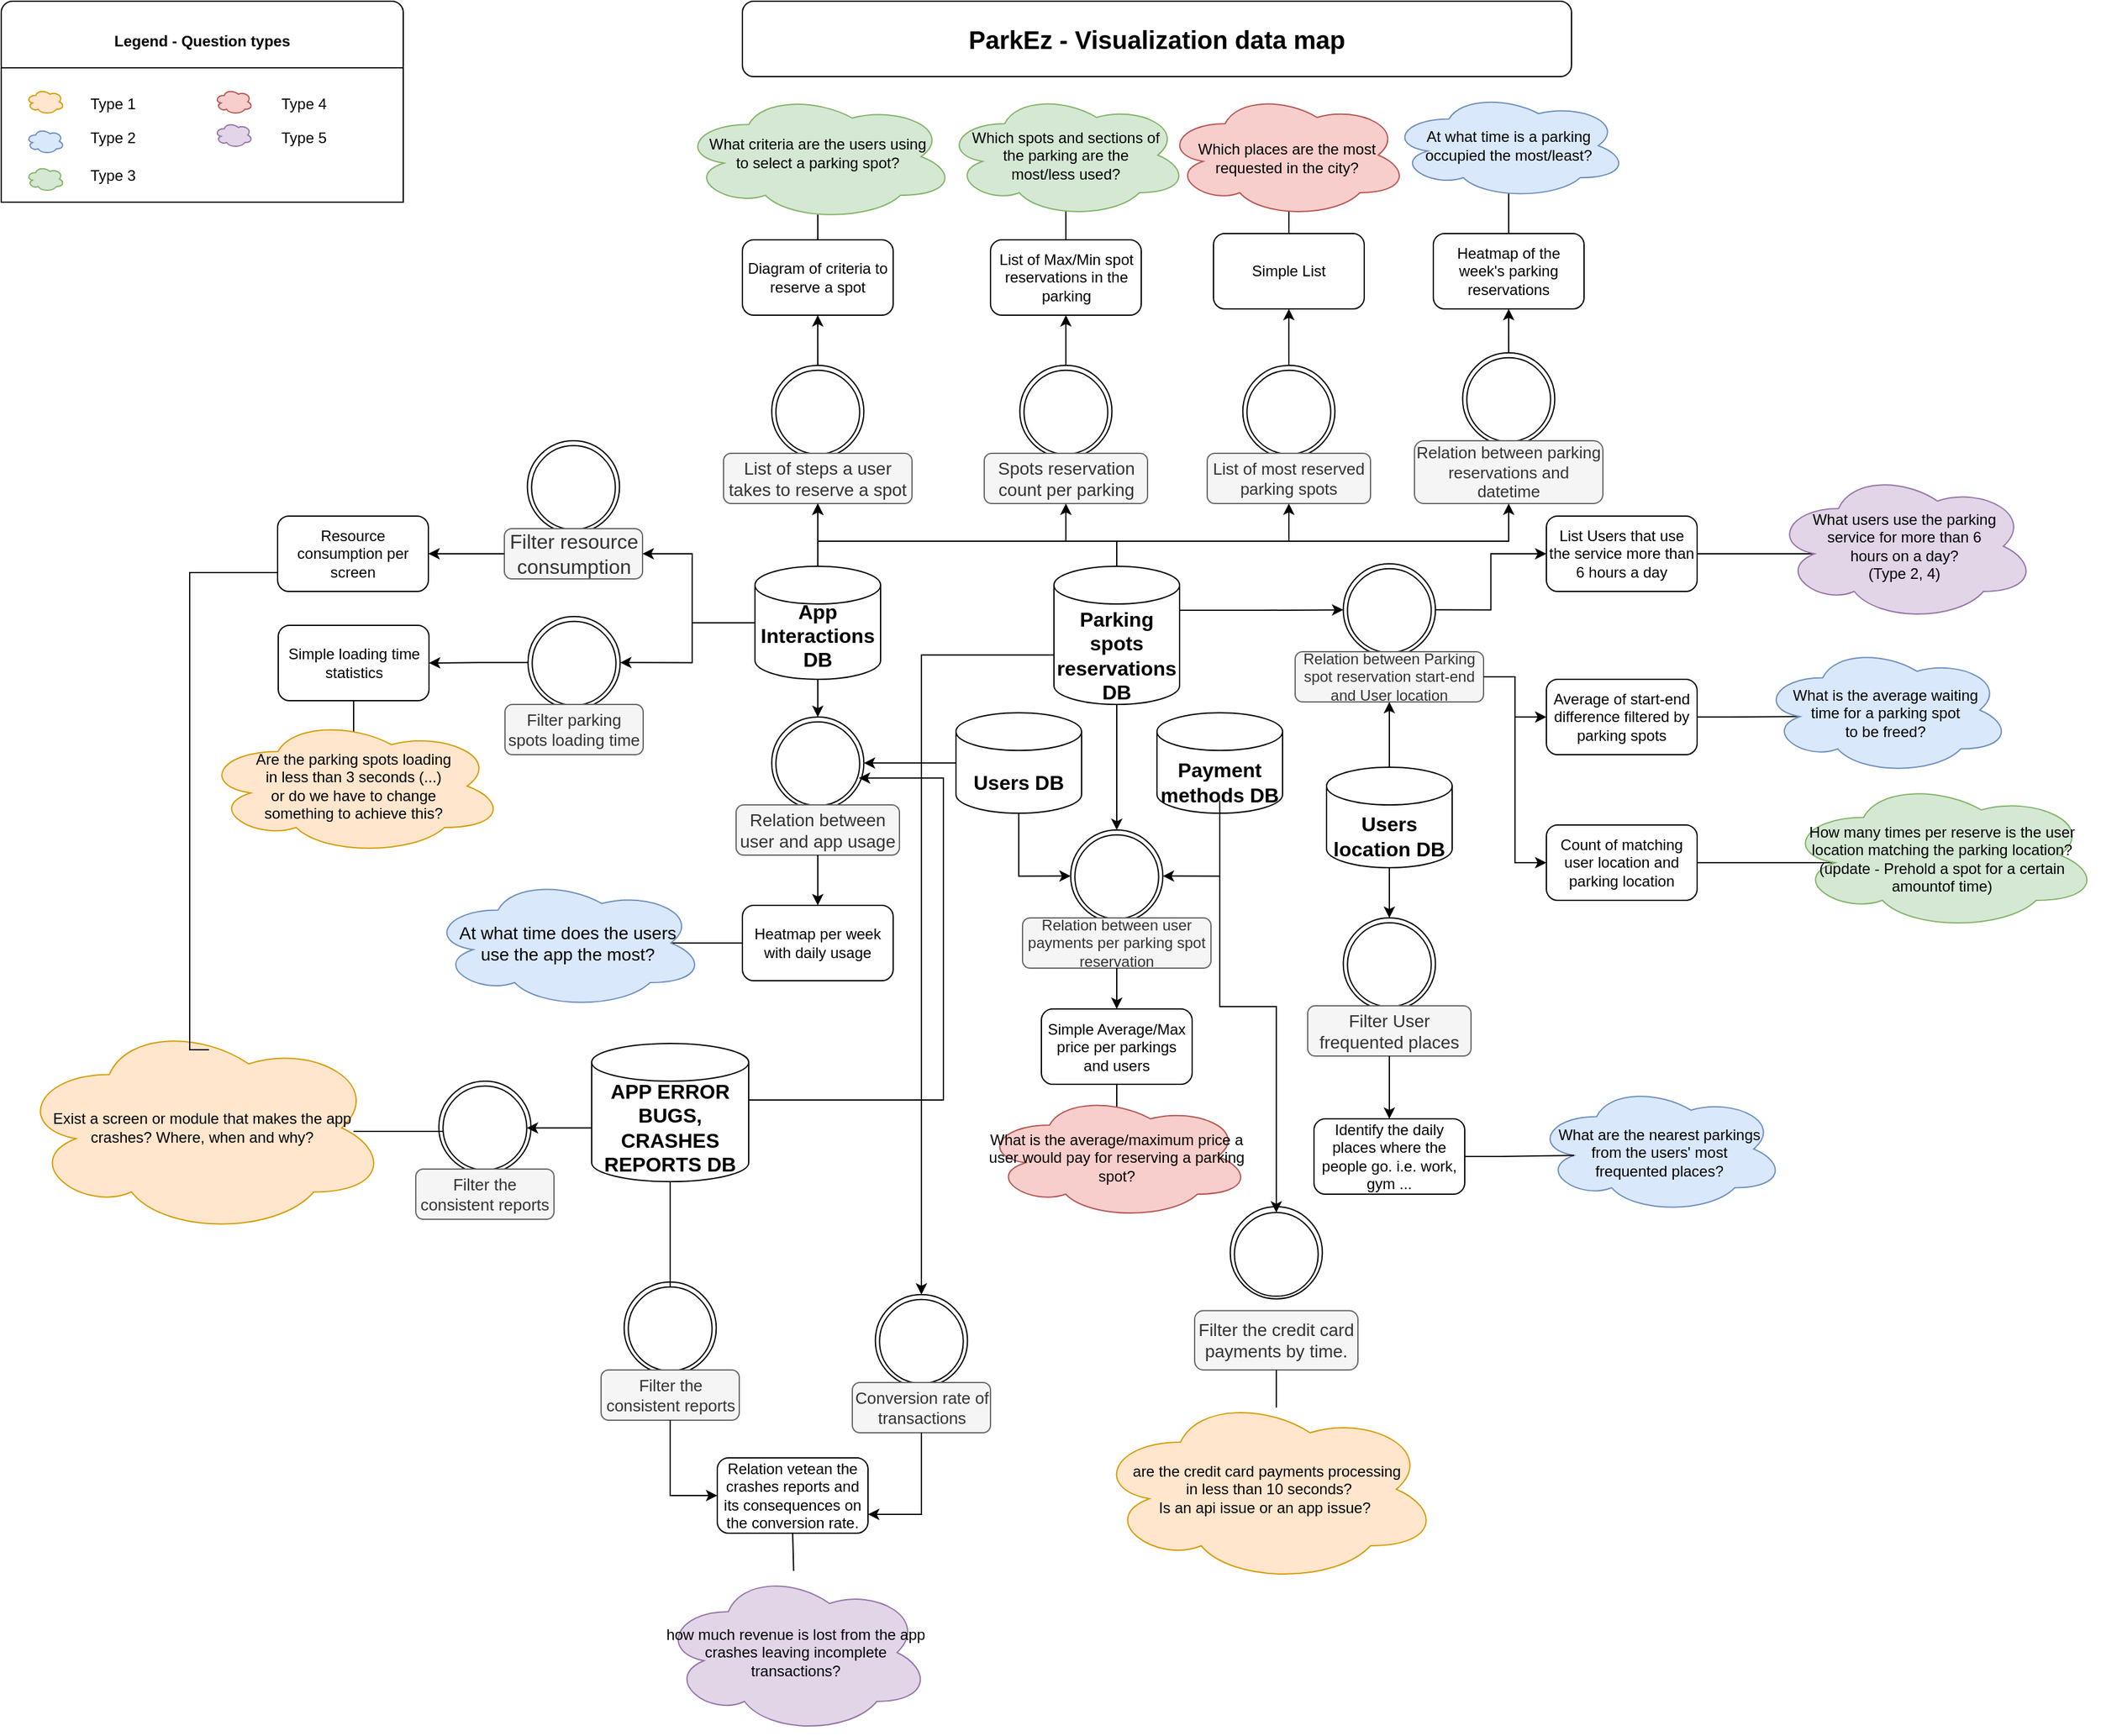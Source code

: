 <mxfile version="21.7.4" type="device">
  <diagram id="Co5nbBrR2NN09ta7Q-Ko" name="Page-1">
    <mxGraphModel dx="727" dy="861" grid="1" gridSize="10" guides="1" tooltips="1" connect="1" arrows="1" fold="1" page="1" pageScale="1" pageWidth="850" pageHeight="1100" math="0" shadow="0">
      <root>
        <mxCell id="0" />
        <mxCell id="1" parent="0" />
        <mxCell id="hwpAo5bEhznhClHGtBJG-23" value="&lt;b&gt;&lt;font style=&quot;font-size: 20px;&quot;&gt;ParkEz - Visualization data map&lt;/font&gt;&lt;/b&gt;" style="rounded=1;whiteSpace=wrap;html=1;fontSize=16;" parent="1" vertex="1">
          <mxGeometry x="620" y="40" width="660" height="60" as="geometry" />
        </mxCell>
        <mxCell id="hwpAo5bEhznhClHGtBJG-28" value="" style="group" parent="1" connectable="0" vertex="1">
          <mxGeometry x="30" y="40" width="320" height="160" as="geometry" />
        </mxCell>
        <mxCell id="hwpAo5bEhznhClHGtBJG-24" value="&lt;b&gt;&lt;font style=&quot;font-size: 12px;&quot;&gt;Legend - Question types&lt;/font&gt;&lt;/b&gt;" style="rounded=1;whiteSpace=wrap;html=1;fontSize=16;" parent="hwpAo5bEhznhClHGtBJG-28" vertex="1">
          <mxGeometry width="320" height="60" as="geometry" />
        </mxCell>
        <mxCell id="hwpAo5bEhznhClHGtBJG-27" value="" style="rounded=0;whiteSpace=wrap;html=1;fontSize=20;" parent="hwpAo5bEhznhClHGtBJG-28" vertex="1">
          <mxGeometry y="53" width="320" height="107" as="geometry" />
        </mxCell>
        <mxCell id="hwpAo5bEhznhClHGtBJG-29" value="&lt;font style=&quot;font-size: 12px;&quot;&gt;Type 1&lt;/font&gt;" style="text;html=1;strokeColor=none;fillColor=none;align=center;verticalAlign=middle;whiteSpace=wrap;rounded=0;fontSize=16;" parent="hwpAo5bEhznhClHGtBJG-28" vertex="1">
          <mxGeometry x="57.6" y="65" width="62.4" height="30" as="geometry" />
        </mxCell>
        <mxCell id="hwpAo5bEhznhClHGtBJG-30" value="&lt;font style=&quot;font-size: 12px;&quot;&gt;Type 2&lt;/font&gt;" style="text;html=1;strokeColor=none;fillColor=none;align=center;verticalAlign=middle;whiteSpace=wrap;rounded=0;fontSize=16;" parent="hwpAo5bEhznhClHGtBJG-28" vertex="1">
          <mxGeometry x="57.6" y="91.5" width="62.4" height="30" as="geometry" />
        </mxCell>
        <mxCell id="hwpAo5bEhznhClHGtBJG-31" value="&lt;font style=&quot;font-size: 12px;&quot;&gt;Type 3&lt;/font&gt;" style="text;html=1;strokeColor=none;fillColor=none;align=center;verticalAlign=middle;whiteSpace=wrap;rounded=0;fontSize=16;" parent="hwpAo5bEhznhClHGtBJG-28" vertex="1">
          <mxGeometry x="57.6" y="121.5" width="62.4" height="30" as="geometry" />
        </mxCell>
        <mxCell id="hwpAo5bEhznhClHGtBJG-36" value="&lt;font style=&quot;font-size: 12px;&quot;&gt;Type 4&lt;/font&gt;" style="text;html=1;strokeColor=none;fillColor=none;align=center;verticalAlign=middle;whiteSpace=wrap;rounded=0;fontSize=16;" parent="hwpAo5bEhznhClHGtBJG-28" vertex="1">
          <mxGeometry x="210" y="65" width="62.4" height="30" as="geometry" />
        </mxCell>
        <mxCell id="hwpAo5bEhznhClHGtBJG-37" value="&lt;font style=&quot;font-size: 12px;&quot;&gt;Type 5&lt;/font&gt;" style="text;html=1;strokeColor=none;fillColor=none;align=center;verticalAlign=middle;whiteSpace=wrap;rounded=0;fontSize=16;" parent="hwpAo5bEhznhClHGtBJG-28" vertex="1">
          <mxGeometry x="210" y="91.5" width="62.4" height="30" as="geometry" />
        </mxCell>
        <mxCell id="hwpAo5bEhznhClHGtBJG-39" value="" style="ellipse;shape=cloud;whiteSpace=wrap;html=1;fontSize=12;fillColor=#ffe6cc;strokeColor=#d79b00;" parent="hwpAo5bEhznhClHGtBJG-28" vertex="1">
          <mxGeometry x="20" y="70" width="30" height="20" as="geometry" />
        </mxCell>
        <mxCell id="hwpAo5bEhznhClHGtBJG-40" value="" style="ellipse;shape=cloud;whiteSpace=wrap;html=1;fontSize=12;fillColor=#dae8fc;strokeColor=#6c8ebf;" parent="hwpAo5bEhznhClHGtBJG-28" vertex="1">
          <mxGeometry x="20" y="101.5" width="30" height="20" as="geometry" />
        </mxCell>
        <mxCell id="hwpAo5bEhznhClHGtBJG-41" value="" style="ellipse;shape=cloud;whiteSpace=wrap;html=1;fontSize=12;fillColor=#d5e8d4;strokeColor=#82b366;" parent="hwpAo5bEhznhClHGtBJG-28" vertex="1">
          <mxGeometry x="20" y="131.5" width="30" height="20" as="geometry" />
        </mxCell>
        <mxCell id="hwpAo5bEhznhClHGtBJG-42" value="" style="ellipse;shape=cloud;whiteSpace=wrap;html=1;fontSize=12;fillColor=#f8cecc;strokeColor=#b85450;" parent="hwpAo5bEhznhClHGtBJG-28" vertex="1">
          <mxGeometry x="170" y="70" width="30" height="20" as="geometry" />
        </mxCell>
        <mxCell id="hwpAo5bEhznhClHGtBJG-43" value="" style="ellipse;shape=cloud;whiteSpace=wrap;html=1;fontSize=12;fillColor=#e1d5e7;strokeColor=#9673a6;" parent="hwpAo5bEhznhClHGtBJG-28" vertex="1">
          <mxGeometry x="170" y="96.5" width="30" height="20" as="geometry" />
        </mxCell>
        <mxCell id="EoMygJ7yTvaYGQsmGv9p-21" style="edgeStyle=orthogonalEdgeStyle;rounded=0;orthogonalLoop=1;jettySize=auto;html=1;entryX=0.5;entryY=0.119;entryDx=0;entryDy=0;entryPerimeter=0;endArrow=none;endFill=0;fontSize=12;strokeWidth=1;" parent="1" source="EoMygJ7yTvaYGQsmGv9p-11" target="EoMygJ7yTvaYGQsmGv9p-20" edge="1">
          <mxGeometry relative="1" as="geometry" />
        </mxCell>
        <mxCell id="EoMygJ7yTvaYGQsmGv9p-11" value="&lt;font style=&quot;font-size: 12px;&quot;&gt;Simple loading time statistics&lt;/font&gt;" style="rounded=1;whiteSpace=wrap;html=1;fontSize=12;strokeWidth=1;" parent="1" vertex="1">
          <mxGeometry x="250.5" y="537" width="120" height="60" as="geometry" />
        </mxCell>
        <mxCell id="EoMygJ7yTvaYGQsmGv9p-12" value="Resource consumption per screen" style="rounded=1;whiteSpace=wrap;html=1;" parent="1" vertex="1">
          <mxGeometry x="250" y="450.0" width="120" height="60" as="geometry" />
        </mxCell>
        <mxCell id="EoMygJ7yTvaYGQsmGv9p-17" value="Exist a screen or module that makes the app crashes?&amp;nbsp;Where, when and why?" style="ellipse;shape=cloud;whiteSpace=wrap;html=1;fillColor=#ffe6cc;strokeColor=#d79b00;" parent="1" vertex="1">
          <mxGeometry x="42" y="852.26" width="296" height="170" as="geometry" />
        </mxCell>
        <mxCell id="EoMygJ7yTvaYGQsmGv9p-20" value="&lt;span style=&quot;font-size: 12px;&quot;&gt;Are the parking spots loading&lt;br style=&quot;font-size: 12px;&quot;&gt;in less than 3 seconds (...)&lt;br style=&quot;font-size: 12px;&quot;&gt;or do we have to change&lt;br style=&quot;font-size: 12px;&quot;&gt;something to achieve this?&lt;/span&gt;" style="ellipse;shape=cloud;whiteSpace=wrap;html=1;fillColor=#ffe6cc;strokeColor=#d79b00;fontSize=12;strokeWidth=1;" parent="1" vertex="1">
          <mxGeometry x="190" y="610" width="241" height="110" as="geometry" />
        </mxCell>
        <mxCell id="EoMygJ7yTvaYGQsmGv9p-22" value="" style="group" parent="1" vertex="1" connectable="0">
          <mxGeometry x="630" y="490" width="100" height="90" as="geometry" />
        </mxCell>
        <mxCell id="EoMygJ7yTvaYGQsmGv9p-7" value="" style="shape=cylinder3;whiteSpace=wrap;html=1;boundedLbl=1;backgroundOutline=1;size=15;" parent="EoMygJ7yTvaYGQsmGv9p-22" vertex="1">
          <mxGeometry width="100" height="90" as="geometry" />
        </mxCell>
        <mxCell id="EoMygJ7yTvaYGQsmGv9p-8" value="&lt;font style=&quot;font-size: 16px;&quot;&gt;&lt;b&gt;App Interactions DB&lt;/b&gt;&lt;/font&gt;" style="text;html=1;strokeColor=none;fillColor=none;align=center;verticalAlign=middle;whiteSpace=wrap;rounded=0;" parent="EoMygJ7yTvaYGQsmGv9p-22" vertex="1">
          <mxGeometry y="40" width="100" height="30" as="geometry" />
        </mxCell>
        <mxCell id="EoMygJ7yTvaYGQsmGv9p-23" value="" style="group" parent="1" vertex="1" connectable="0">
          <mxGeometry x="1085" y="650" width="100" height="80" as="geometry" />
        </mxCell>
        <mxCell id="EoMygJ7yTvaYGQsmGv9p-9" value="" style="shape=cylinder3;whiteSpace=wrap;html=1;boundedLbl=1;backgroundOutline=1;size=15;" parent="EoMygJ7yTvaYGQsmGv9p-23" vertex="1">
          <mxGeometry width="100" height="80" as="geometry" />
        </mxCell>
        <mxCell id="EoMygJ7yTvaYGQsmGv9p-10" value="&lt;font style=&quot;font-size: 16px;&quot;&gt;&lt;b&gt;Users location DB&lt;/b&gt;&lt;/font&gt;" style="text;html=1;strokeColor=none;fillColor=none;align=center;verticalAlign=middle;whiteSpace=wrap;rounded=0;" parent="EoMygJ7yTvaYGQsmGv9p-23" vertex="1">
          <mxGeometry y="40" width="100" height="30" as="geometry" />
        </mxCell>
        <mxCell id="EoMygJ7yTvaYGQsmGv9p-24" value="" style="group" parent="1" vertex="1" connectable="0">
          <mxGeometry x="950" y="606.67" width="100" height="80" as="geometry" />
        </mxCell>
        <mxCell id="EoMygJ7yTvaYGQsmGv9p-1" value="" style="shape=cylinder3;whiteSpace=wrap;html=1;boundedLbl=1;backgroundOutline=1;size=15;" parent="EoMygJ7yTvaYGQsmGv9p-24" vertex="1">
          <mxGeometry width="100" height="80" as="geometry" />
        </mxCell>
        <mxCell id="EoMygJ7yTvaYGQsmGv9p-2" value="&lt;font style=&quot;font-size: 16px;&quot;&gt;&lt;b&gt;Payment methods DB&lt;/b&gt;&lt;/font&gt;" style="text;html=1;strokeColor=none;fillColor=none;align=center;verticalAlign=middle;whiteSpace=wrap;rounded=0;" parent="EoMygJ7yTvaYGQsmGv9p-24" vertex="1">
          <mxGeometry y="40" width="100" height="30" as="geometry" />
        </mxCell>
        <mxCell id="EoMygJ7yTvaYGQsmGv9p-25" value="" style="group" parent="1" vertex="1" connectable="0">
          <mxGeometry x="790" y="606.67" width="100" height="80" as="geometry" />
        </mxCell>
        <mxCell id="EoMygJ7yTvaYGQsmGv9p-3" value="" style="shape=cylinder3;whiteSpace=wrap;html=1;boundedLbl=1;backgroundOutline=1;size=15;" parent="EoMygJ7yTvaYGQsmGv9p-25" vertex="1">
          <mxGeometry width="100" height="80" as="geometry" />
        </mxCell>
        <mxCell id="EoMygJ7yTvaYGQsmGv9p-4" value="&lt;font style=&quot;font-size: 16px;&quot;&gt;&lt;b&gt;Users DB&lt;/b&gt;&lt;/font&gt;" style="text;html=1;strokeColor=none;fillColor=none;align=center;verticalAlign=middle;whiteSpace=wrap;rounded=0;" parent="EoMygJ7yTvaYGQsmGv9p-25" vertex="1">
          <mxGeometry y="40" width="100" height="30" as="geometry" />
        </mxCell>
        <mxCell id="EoMygJ7yTvaYGQsmGv9p-27" value="" style="group" parent="1" vertex="1" connectable="0">
          <mxGeometry x="868" y="490" width="100" height="110" as="geometry" />
        </mxCell>
        <mxCell id="EoMygJ7yTvaYGQsmGv9p-28" value="" style="shape=cylinder3;whiteSpace=wrap;html=1;boundedLbl=1;backgroundOutline=1;size=15;" parent="EoMygJ7yTvaYGQsmGv9p-27" vertex="1">
          <mxGeometry width="100" height="110" as="geometry" />
        </mxCell>
        <mxCell id="EoMygJ7yTvaYGQsmGv9p-29" value="&lt;span style=&quot;font-size: 16px;&quot;&gt;&lt;b&gt;Parking spots reservations DB&lt;/b&gt;&lt;/span&gt;" style="text;html=1;strokeColor=none;fillColor=none;align=center;verticalAlign=middle;whiteSpace=wrap;rounded=0;" parent="EoMygJ7yTvaYGQsmGv9p-27" vertex="1">
          <mxGeometry y="50" width="100" height="41.25" as="geometry" />
        </mxCell>
        <mxCell id="EoMygJ7yTvaYGQsmGv9p-30" value="" style="group" parent="1" connectable="0" vertex="1">
          <mxGeometry x="430.5" y="390" width="110" height="110" as="geometry" />
        </mxCell>
        <mxCell id="EoMygJ7yTvaYGQsmGv9p-31" value="" style="group" parent="EoMygJ7yTvaYGQsmGv9p-30" connectable="0" vertex="1">
          <mxGeometry x="18.333" width="73.333" height="86.429" as="geometry" />
        </mxCell>
        <mxCell id="EoMygJ7yTvaYGQsmGv9p-32" value="" style="ellipse;whiteSpace=wrap;html=1;aspect=fixed;" parent="EoMygJ7yTvaYGQsmGv9p-31" vertex="1">
          <mxGeometry width="73.333" height="73.333" as="geometry" />
        </mxCell>
        <mxCell id="EoMygJ7yTvaYGQsmGv9p-33" value="" style="ellipse;whiteSpace=wrap;html=1;aspect=fixed;" parent="EoMygJ7yTvaYGQsmGv9p-31" vertex="1">
          <mxGeometry x="3.333" y="3.929" width="66.667" height="66.667" as="geometry" />
        </mxCell>
        <mxCell id="EoMygJ7yTvaYGQsmGv9p-34" value="&lt;span style=&quot;font-size: 16px;&quot;&gt;Filter resource consumption&lt;/span&gt;" style="text;html=1;strokeColor=#666666;fillColor=#f5f5f5;align=center;verticalAlign=middle;whiteSpace=wrap;rounded=1;fontColor=#333333;" parent="EoMygJ7yTvaYGQsmGv9p-30" vertex="1">
          <mxGeometry y="70" width="110" height="40" as="geometry" />
        </mxCell>
        <mxCell id="EoMygJ7yTvaYGQsmGv9p-35" value="" style="group" parent="1" connectable="0" vertex="1">
          <mxGeometry x="431" y="530" width="110" height="110" as="geometry" />
        </mxCell>
        <mxCell id="EoMygJ7yTvaYGQsmGv9p-36" value="" style="group" parent="EoMygJ7yTvaYGQsmGv9p-35" connectable="0" vertex="1">
          <mxGeometry x="18.333" width="73.333" height="86.429" as="geometry" />
        </mxCell>
        <mxCell id="EoMygJ7yTvaYGQsmGv9p-37" value="" style="ellipse;whiteSpace=wrap;html=1;aspect=fixed;" parent="EoMygJ7yTvaYGQsmGv9p-36" vertex="1">
          <mxGeometry width="73.333" height="73.333" as="geometry" />
        </mxCell>
        <mxCell id="EoMygJ7yTvaYGQsmGv9p-38" value="" style="ellipse;whiteSpace=wrap;html=1;aspect=fixed;" parent="EoMygJ7yTvaYGQsmGv9p-36" vertex="1">
          <mxGeometry x="3.333" y="3.929" width="66.667" height="66.667" as="geometry" />
        </mxCell>
        <mxCell id="EoMygJ7yTvaYGQsmGv9p-39" value="&lt;font style=&quot;font-size: 13px;&quot;&gt;Filter parking spots loading time&lt;/font&gt;" style="text;html=1;strokeColor=#666666;fillColor=#f5f5f5;align=center;verticalAlign=middle;whiteSpace=wrap;rounded=1;fontColor=#333333;" parent="EoMygJ7yTvaYGQsmGv9p-35" vertex="1">
          <mxGeometry y="70" width="110" height="40" as="geometry" />
        </mxCell>
        <mxCell id="EoMygJ7yTvaYGQsmGv9p-40" style="edgeStyle=orthogonalEdgeStyle;rounded=0;orthogonalLoop=1;jettySize=auto;html=1;entryX=1;entryY=0.5;entryDx=0;entryDy=0;" parent="1" source="EoMygJ7yTvaYGQsmGv9p-7" target="EoMygJ7yTvaYGQsmGv9p-34" edge="1">
          <mxGeometry relative="1" as="geometry">
            <Array as="points">
              <mxPoint x="580" y="535" />
              <mxPoint x="580" y="480" />
            </Array>
          </mxGeometry>
        </mxCell>
        <mxCell id="EoMygJ7yTvaYGQsmGv9p-41" style="edgeStyle=orthogonalEdgeStyle;rounded=0;orthogonalLoop=1;jettySize=auto;html=1;entryX=1;entryY=0.5;entryDx=0;entryDy=0;" parent="1" source="EoMygJ7yTvaYGQsmGv9p-34" target="EoMygJ7yTvaYGQsmGv9p-12" edge="1">
          <mxGeometry relative="1" as="geometry" />
        </mxCell>
        <mxCell id="EoMygJ7yTvaYGQsmGv9p-42" style="edgeStyle=orthogonalEdgeStyle;rounded=0;orthogonalLoop=1;jettySize=auto;html=1;entryX=1;entryY=0.5;entryDx=0;entryDy=0;" parent="1" source="EoMygJ7yTvaYGQsmGv9p-7" target="EoMygJ7yTvaYGQsmGv9p-37" edge="1">
          <mxGeometry relative="1" as="geometry">
            <Array as="points">
              <mxPoint x="580" y="535" />
              <mxPoint x="580" y="567" />
            </Array>
          </mxGeometry>
        </mxCell>
        <mxCell id="EoMygJ7yTvaYGQsmGv9p-43" style="edgeStyle=orthogonalEdgeStyle;rounded=0;orthogonalLoop=1;jettySize=auto;html=1;entryX=1;entryY=0.5;entryDx=0;entryDy=0;" parent="1" source="EoMygJ7yTvaYGQsmGv9p-37" target="EoMygJ7yTvaYGQsmGv9p-11" edge="1">
          <mxGeometry relative="1" as="geometry" />
        </mxCell>
        <mxCell id="EoMygJ7yTvaYGQsmGv9p-45" value="" style="group" parent="1" connectable="0" vertex="1">
          <mxGeometry x="1175" y="320" width="130" height="120" as="geometry" />
        </mxCell>
        <mxCell id="EoMygJ7yTvaYGQsmGv9p-46" value="" style="group" parent="EoMygJ7yTvaYGQsmGv9p-45" connectable="0" vertex="1">
          <mxGeometry x="18.333" width="73.333" height="86.429" as="geometry" />
        </mxCell>
        <mxCell id="EoMygJ7yTvaYGQsmGv9p-47" value="" style="ellipse;whiteSpace=wrap;html=1;aspect=fixed;" parent="EoMygJ7yTvaYGQsmGv9p-46" vertex="1">
          <mxGeometry width="73.333" height="73.333" as="geometry" />
        </mxCell>
        <mxCell id="EoMygJ7yTvaYGQsmGv9p-48" value="" style="ellipse;whiteSpace=wrap;html=1;aspect=fixed;" parent="EoMygJ7yTvaYGQsmGv9p-46" vertex="1">
          <mxGeometry x="3.333" y="3.929" width="66.667" height="66.667" as="geometry" />
        </mxCell>
        <mxCell id="EoMygJ7yTvaYGQsmGv9p-49" value="&lt;font style=&quot;font-size: 13px;&quot;&gt;Relation between parking reservations and datetime&lt;/font&gt;" style="text;html=1;strokeColor=#666666;fillColor=#f5f5f5;align=center;verticalAlign=middle;whiteSpace=wrap;rounded=1;fontColor=#333333;" parent="EoMygJ7yTvaYGQsmGv9p-45" vertex="1">
          <mxGeometry x="-20" y="70" width="150" height="50" as="geometry" />
        </mxCell>
        <mxCell id="EoMygJ7yTvaYGQsmGv9p-52" value="" style="group" parent="1" connectable="0" vertex="1">
          <mxGeometry x="625" y="610" width="120" height="110" as="geometry" />
        </mxCell>
        <mxCell id="EoMygJ7yTvaYGQsmGv9p-53" value="" style="group" parent="EoMygJ7yTvaYGQsmGv9p-52" connectable="0" vertex="1">
          <mxGeometry x="18.333" width="73.333" height="86.429" as="geometry" />
        </mxCell>
        <mxCell id="EoMygJ7yTvaYGQsmGv9p-54" value="" style="ellipse;whiteSpace=wrap;html=1;aspect=fixed;" parent="EoMygJ7yTvaYGQsmGv9p-53" vertex="1">
          <mxGeometry width="73.333" height="73.333" as="geometry" />
        </mxCell>
        <mxCell id="EoMygJ7yTvaYGQsmGv9p-55" value="" style="ellipse;whiteSpace=wrap;html=1;aspect=fixed;" parent="EoMygJ7yTvaYGQsmGv9p-53" vertex="1">
          <mxGeometry x="3.333" y="3.929" width="66.667" height="66.667" as="geometry" />
        </mxCell>
        <mxCell id="EoMygJ7yTvaYGQsmGv9p-56" value="&lt;font style=&quot;font-size: 14px;&quot;&gt;Relation between user and app usage&lt;/font&gt;" style="text;html=1;strokeColor=#666666;fillColor=#f5f5f5;align=center;verticalAlign=middle;whiteSpace=wrap;rounded=1;fontColor=#333333;" parent="EoMygJ7yTvaYGQsmGv9p-52" vertex="1">
          <mxGeometry x="-10" y="70" width="130" height="40" as="geometry" />
        </mxCell>
        <mxCell id="EoMygJ7yTvaYGQsmGv9p-57" style="edgeStyle=orthogonalEdgeStyle;rounded=0;orthogonalLoop=1;jettySize=auto;html=1;entryX=0.5;entryY=0;entryDx=0;entryDy=0;" parent="1" source="EoMygJ7yTvaYGQsmGv9p-7" target="EoMygJ7yTvaYGQsmGv9p-54" edge="1">
          <mxGeometry relative="1" as="geometry" />
        </mxCell>
        <mxCell id="EoMygJ7yTvaYGQsmGv9p-58" style="edgeStyle=orthogonalEdgeStyle;rounded=0;orthogonalLoop=1;jettySize=auto;html=1;entryX=1;entryY=0.5;entryDx=0;entryDy=0;" parent="1" source="EoMygJ7yTvaYGQsmGv9p-3" target="EoMygJ7yTvaYGQsmGv9p-54" edge="1">
          <mxGeometry relative="1" as="geometry" />
        </mxCell>
        <mxCell id="EoMygJ7yTvaYGQsmGv9p-63" style="edgeStyle=orthogonalEdgeStyle;rounded=0;orthogonalLoop=1;jettySize=auto;html=1;entryX=0.875;entryY=0.5;entryDx=0;entryDy=0;entryPerimeter=0;endArrow=none;endFill=0;" parent="1" source="EoMygJ7yTvaYGQsmGv9p-60" target="EoMygJ7yTvaYGQsmGv9p-62" edge="1">
          <mxGeometry relative="1" as="geometry" />
        </mxCell>
        <mxCell id="EoMygJ7yTvaYGQsmGv9p-60" value="Heatmap per week with daily usage" style="rounded=1;whiteSpace=wrap;html=1;" parent="1" vertex="1">
          <mxGeometry x="620" y="760" width="120" height="60" as="geometry" />
        </mxCell>
        <mxCell id="EoMygJ7yTvaYGQsmGv9p-61" style="edgeStyle=orthogonalEdgeStyle;rounded=0;orthogonalLoop=1;jettySize=auto;html=1;entryX=0.5;entryY=0;entryDx=0;entryDy=0;" parent="1" source="EoMygJ7yTvaYGQsmGv9p-56" target="EoMygJ7yTvaYGQsmGv9p-60" edge="1">
          <mxGeometry relative="1" as="geometry" />
        </mxCell>
        <mxCell id="EoMygJ7yTvaYGQsmGv9p-62" value="&lt;span style=&quot;font-size: 14px;&quot;&gt;At what time does the users&lt;br&gt;use the app the most?&lt;/span&gt;" style="ellipse;shape=cloud;whiteSpace=wrap;html=1;fillColor=#dae8fc;strokeColor=#6c8ebf;" parent="1" vertex="1">
          <mxGeometry x="370.5" y="737.5" width="220" height="105" as="geometry" />
        </mxCell>
        <mxCell id="EoMygJ7yTvaYGQsmGv9p-80" style="edgeStyle=orthogonalEdgeStyle;rounded=0;orthogonalLoop=1;jettySize=auto;html=1;entryX=0.5;entryY=0.925;entryDx=0;entryDy=0;entryPerimeter=0;endArrow=none;endFill=0;" parent="1" source="EoMygJ7yTvaYGQsmGv9p-64" target="EoMygJ7yTvaYGQsmGv9p-73" edge="1">
          <mxGeometry relative="1" as="geometry" />
        </mxCell>
        <mxCell id="EoMygJ7yTvaYGQsmGv9p-64" value="Heatmap of the week&#39;s parking reservations" style="rounded=1;whiteSpace=wrap;html=1;" parent="1" vertex="1">
          <mxGeometry x="1170" y="225" width="120" height="60" as="geometry" />
        </mxCell>
        <mxCell id="EoMygJ7yTvaYGQsmGv9p-66" value="" style="group" parent="1" connectable="0" vertex="1">
          <mxGeometry x="822.5" y="330" width="120" height="110" as="geometry" />
        </mxCell>
        <mxCell id="EoMygJ7yTvaYGQsmGv9p-67" value="" style="group" parent="EoMygJ7yTvaYGQsmGv9p-66" connectable="0" vertex="1">
          <mxGeometry x="18.333" width="73.333" height="86.429" as="geometry" />
        </mxCell>
        <mxCell id="EoMygJ7yTvaYGQsmGv9p-68" value="" style="ellipse;whiteSpace=wrap;html=1;aspect=fixed;" parent="EoMygJ7yTvaYGQsmGv9p-67" vertex="1">
          <mxGeometry width="73.333" height="73.333" as="geometry" />
        </mxCell>
        <mxCell id="EoMygJ7yTvaYGQsmGv9p-69" value="" style="ellipse;whiteSpace=wrap;html=1;aspect=fixed;" parent="EoMygJ7yTvaYGQsmGv9p-67" vertex="1">
          <mxGeometry x="3.333" y="3.929" width="66.667" height="66.667" as="geometry" />
        </mxCell>
        <mxCell id="EoMygJ7yTvaYGQsmGv9p-70" value="&lt;span style=&quot;font-size: 14px;&quot;&gt;Spots reservation count per parking&lt;/span&gt;" style="text;html=1;strokeColor=#666666;fillColor=#f5f5f5;align=center;verticalAlign=middle;whiteSpace=wrap;rounded=1;fontColor=#333333;" parent="EoMygJ7yTvaYGQsmGv9p-66" vertex="1">
          <mxGeometry x="-10" y="70" width="130" height="40" as="geometry" />
        </mxCell>
        <mxCell id="EoMygJ7yTvaYGQsmGv9p-120" style="edgeStyle=orthogonalEdgeStyle;rounded=0;orthogonalLoop=1;jettySize=auto;html=1;entryX=0.5;entryY=0.93;entryDx=0;entryDy=0;entryPerimeter=0;endArrow=none;endFill=0;" parent="1" source="EoMygJ7yTvaYGQsmGv9p-72" target="EoMygJ7yTvaYGQsmGv9p-81" edge="1">
          <mxGeometry relative="1" as="geometry" />
        </mxCell>
        <mxCell id="EoMygJ7yTvaYGQsmGv9p-72" value="List of Max/Min spot reservations in the parking" style="rounded=1;whiteSpace=wrap;html=1;" parent="1" vertex="1">
          <mxGeometry x="817.5" y="230.0" width="120" height="60" as="geometry" />
        </mxCell>
        <mxCell id="EoMygJ7yTvaYGQsmGv9p-73" value="&lt;span style=&quot;&quot;&gt;At what time is a parking&lt;br&gt;occupied the most/least?&lt;/span&gt;" style="ellipse;shape=cloud;whiteSpace=wrap;html=1;fillColor=#dae8fc;strokeColor=#6c8ebf;" parent="1" vertex="1">
          <mxGeometry x="1135" y="112.5" width="190" height="85" as="geometry" />
        </mxCell>
        <mxCell id="EoMygJ7yTvaYGQsmGv9p-78" style="edgeStyle=orthogonalEdgeStyle;rounded=0;orthogonalLoop=1;jettySize=auto;html=1;entryX=0.5;entryY=1;entryDx=0;entryDy=0;" parent="1" source="EoMygJ7yTvaYGQsmGv9p-47" target="EoMygJ7yTvaYGQsmGv9p-64" edge="1">
          <mxGeometry relative="1" as="geometry" />
        </mxCell>
        <mxCell id="EoMygJ7yTvaYGQsmGv9p-81" value="&lt;span style=&quot;&quot;&gt;Which spots and sections of&lt;br&gt;the parking are the&lt;br&gt;most/less used?&lt;/span&gt;" style="ellipse;shape=cloud;whiteSpace=wrap;html=1;fillColor=#d5e8d4;strokeColor=#82b366;" parent="1" vertex="1">
          <mxGeometry x="780" y="112.5" width="195" height="100" as="geometry" />
        </mxCell>
        <mxCell id="EoMygJ7yTvaYGQsmGv9p-85" value="" style="group" parent="1" connectable="0" vertex="1">
          <mxGeometry x="863" y="700" width="130" height="110" as="geometry" />
        </mxCell>
        <mxCell id="EoMygJ7yTvaYGQsmGv9p-86" value="" style="group" parent="EoMygJ7yTvaYGQsmGv9p-85" connectable="0" vertex="1">
          <mxGeometry x="18.333" width="73.333" height="86.429" as="geometry" />
        </mxCell>
        <mxCell id="EoMygJ7yTvaYGQsmGv9p-87" value="" style="ellipse;whiteSpace=wrap;html=1;aspect=fixed;" parent="EoMygJ7yTvaYGQsmGv9p-86" vertex="1">
          <mxGeometry width="73.333" height="73.333" as="geometry" />
        </mxCell>
        <mxCell id="EoMygJ7yTvaYGQsmGv9p-88" value="" style="ellipse;whiteSpace=wrap;html=1;aspect=fixed;" parent="EoMygJ7yTvaYGQsmGv9p-86" vertex="1">
          <mxGeometry x="3.333" y="3.929" width="66.667" height="66.667" as="geometry" />
        </mxCell>
        <mxCell id="EoMygJ7yTvaYGQsmGv9p-89" value="&lt;font style=&quot;font-size: 12px;&quot;&gt;Relation between user payments per parking spot reservation&lt;/font&gt;" style="text;html=1;strokeColor=#666666;fillColor=#f5f5f5;align=center;verticalAlign=middle;whiteSpace=wrap;rounded=1;fontColor=#333333;" parent="EoMygJ7yTvaYGQsmGv9p-85" vertex="1">
          <mxGeometry x="-20" y="70" width="150" height="40" as="geometry" />
        </mxCell>
        <mxCell id="EoMygJ7yTvaYGQsmGv9p-91" style="edgeStyle=orthogonalEdgeStyle;rounded=0;orthogonalLoop=1;jettySize=auto;html=1;entryX=0;entryY=0.5;entryDx=0;entryDy=0;" parent="1" source="EoMygJ7yTvaYGQsmGv9p-3" target="EoMygJ7yTvaYGQsmGv9p-87" edge="1">
          <mxGeometry relative="1" as="geometry" />
        </mxCell>
        <mxCell id="EoMygJ7yTvaYGQsmGv9p-92" style="edgeStyle=orthogonalEdgeStyle;rounded=0;orthogonalLoop=1;jettySize=auto;html=1;entryX=1;entryY=0.5;entryDx=0;entryDy=0;" parent="1" source="EoMygJ7yTvaYGQsmGv9p-1" target="EoMygJ7yTvaYGQsmGv9p-87" edge="1">
          <mxGeometry relative="1" as="geometry" />
        </mxCell>
        <mxCell id="EoMygJ7yTvaYGQsmGv9p-97" style="edgeStyle=orthogonalEdgeStyle;rounded=0;orthogonalLoop=1;jettySize=auto;html=1;entryX=0.499;entryY=0.131;entryDx=0;entryDy=0;entryPerimeter=0;endArrow=none;endFill=0;" parent="1" source="EoMygJ7yTvaYGQsmGv9p-94" target="EoMygJ7yTvaYGQsmGv9p-96" edge="1">
          <mxGeometry relative="1" as="geometry" />
        </mxCell>
        <mxCell id="EoMygJ7yTvaYGQsmGv9p-94" value="Simple Average/Max price per parkings and users" style="rounded=1;whiteSpace=wrap;html=1;" parent="1" vertex="1">
          <mxGeometry x="858" y="842.5" width="120" height="60" as="geometry" />
        </mxCell>
        <mxCell id="EoMygJ7yTvaYGQsmGv9p-95" style="edgeStyle=orthogonalEdgeStyle;rounded=0;orthogonalLoop=1;jettySize=auto;html=1;entryX=0.5;entryY=0;entryDx=0;entryDy=0;" parent="1" source="EoMygJ7yTvaYGQsmGv9p-89" target="EoMygJ7yTvaYGQsmGv9p-94" edge="1">
          <mxGeometry relative="1" as="geometry" />
        </mxCell>
        <mxCell id="EoMygJ7yTvaYGQsmGv9p-96" value="What is the average/maximum price a user would pay for reserving a parking spot?" style="ellipse;shape=cloud;whiteSpace=wrap;html=1;fillColor=#f8cecc;strokeColor=#b85450;spacingTop=2;" parent="1" vertex="1">
          <mxGeometry x="811" y="910" width="214" height="100" as="geometry" />
        </mxCell>
        <mxCell id="EoMygJ7yTvaYGQsmGv9p-98" value="" style="group" parent="1" connectable="0" vertex="1">
          <mxGeometry x="625" y="330" width="130" height="110" as="geometry" />
        </mxCell>
        <mxCell id="EoMygJ7yTvaYGQsmGv9p-99" value="" style="group" parent="EoMygJ7yTvaYGQsmGv9p-98" connectable="0" vertex="1">
          <mxGeometry x="18.333" width="73.333" height="86.429" as="geometry" />
        </mxCell>
        <mxCell id="EoMygJ7yTvaYGQsmGv9p-100" value="" style="ellipse;whiteSpace=wrap;html=1;aspect=fixed;" parent="EoMygJ7yTvaYGQsmGv9p-99" vertex="1">
          <mxGeometry width="73.333" height="73.333" as="geometry" />
        </mxCell>
        <mxCell id="EoMygJ7yTvaYGQsmGv9p-101" value="" style="ellipse;whiteSpace=wrap;html=1;aspect=fixed;" parent="EoMygJ7yTvaYGQsmGv9p-99" vertex="1">
          <mxGeometry x="3.333" y="3.929" width="66.667" height="66.667" as="geometry" />
        </mxCell>
        <mxCell id="EoMygJ7yTvaYGQsmGv9p-102" value="&lt;font style=&quot;font-size: 14px;&quot;&gt;List of steps a user takes to reserve a spot&lt;/font&gt;" style="text;html=1;strokeColor=#666666;fillColor=#f5f5f5;align=center;verticalAlign=middle;whiteSpace=wrap;rounded=1;fontColor=#333333;" parent="EoMygJ7yTvaYGQsmGv9p-98" vertex="1">
          <mxGeometry x="-20" y="70" width="150" height="40" as="geometry" />
        </mxCell>
        <mxCell id="EoMygJ7yTvaYGQsmGv9p-122" style="edgeStyle=orthogonalEdgeStyle;rounded=0;orthogonalLoop=1;jettySize=auto;html=1;entryX=0.5;entryY=0.951;entryDx=0;entryDy=0;entryPerimeter=0;endArrow=none;endFill=0;" parent="1" source="EoMygJ7yTvaYGQsmGv9p-104" target="EoMygJ7yTvaYGQsmGv9p-105" edge="1">
          <mxGeometry relative="1" as="geometry" />
        </mxCell>
        <mxCell id="EoMygJ7yTvaYGQsmGv9p-104" value="Diagram of criteria to reserve a spot" style="rounded=1;whiteSpace=wrap;html=1;" parent="1" vertex="1">
          <mxGeometry x="620" y="230.0" width="120" height="60" as="geometry" />
        </mxCell>
        <mxCell id="EoMygJ7yTvaYGQsmGv9p-105" value="What criteria are the users using&lt;br&gt;to select a parking spot?" style="ellipse;shape=cloud;whiteSpace=wrap;html=1;fillColor=#d5e8d4;strokeColor=#82b366;spacingTop=-5;" parent="1" vertex="1">
          <mxGeometry x="570.25" y="112.5" width="219.5" height="102.5" as="geometry" />
        </mxCell>
        <mxCell id="EoMygJ7yTvaYGQsmGv9p-106" style="edgeStyle=orthogonalEdgeStyle;rounded=0;orthogonalLoop=1;jettySize=auto;html=1;entryX=0.5;entryY=0;entryDx=0;entryDy=0;" parent="1" source="EoMygJ7yTvaYGQsmGv9p-28" target="EoMygJ7yTvaYGQsmGv9p-87" edge="1">
          <mxGeometry relative="1" as="geometry" />
        </mxCell>
        <mxCell id="EoMygJ7yTvaYGQsmGv9p-107" value="" style="group" parent="1" connectable="0" vertex="1">
          <mxGeometry x="1000" y="330" width="120" height="110" as="geometry" />
        </mxCell>
        <mxCell id="EoMygJ7yTvaYGQsmGv9p-108" value="" style="group" parent="EoMygJ7yTvaYGQsmGv9p-107" connectable="0" vertex="1">
          <mxGeometry x="18.333" width="73.333" height="86.429" as="geometry" />
        </mxCell>
        <mxCell id="EoMygJ7yTvaYGQsmGv9p-109" value="" style="ellipse;whiteSpace=wrap;html=1;aspect=fixed;" parent="EoMygJ7yTvaYGQsmGv9p-108" vertex="1">
          <mxGeometry width="73.333" height="73.333" as="geometry" />
        </mxCell>
        <mxCell id="EoMygJ7yTvaYGQsmGv9p-110" value="" style="ellipse;whiteSpace=wrap;html=1;aspect=fixed;" parent="EoMygJ7yTvaYGQsmGv9p-108" vertex="1">
          <mxGeometry x="3.333" y="3.929" width="66.667" height="66.667" as="geometry" />
        </mxCell>
        <mxCell id="EoMygJ7yTvaYGQsmGv9p-111" value="&lt;font style=&quot;font-size: 13px;&quot;&gt;List of most reserved parking spots&lt;/font&gt;" style="text;html=1;strokeColor=#666666;fillColor=#f5f5f5;align=center;verticalAlign=middle;whiteSpace=wrap;rounded=1;fontColor=#333333;" parent="EoMygJ7yTvaYGQsmGv9p-107" vertex="1">
          <mxGeometry x="-10" y="70" width="130" height="40" as="geometry" />
        </mxCell>
        <mxCell id="EoMygJ7yTvaYGQsmGv9p-118" style="edgeStyle=orthogonalEdgeStyle;rounded=0;orthogonalLoop=1;jettySize=auto;html=1;entryX=0.511;entryY=0.925;entryDx=0;entryDy=0;entryPerimeter=0;endArrow=none;endFill=0;" parent="1" source="EoMygJ7yTvaYGQsmGv9p-112" target="EoMygJ7yTvaYGQsmGv9p-113" edge="1">
          <mxGeometry relative="1" as="geometry" />
        </mxCell>
        <mxCell id="EoMygJ7yTvaYGQsmGv9p-112" value="Simple List" style="rounded=1;whiteSpace=wrap;html=1;" parent="1" vertex="1">
          <mxGeometry x="995" y="225.0" width="120" height="60" as="geometry" />
        </mxCell>
        <mxCell id="EoMygJ7yTvaYGQsmGv9p-113" value="Which places are the most requested in the city?" style="ellipse;shape=cloud;whiteSpace=wrap;html=1;fillColor=#f8cecc;strokeColor=#b85450;spacingTop=5;" parent="1" vertex="1">
          <mxGeometry x="955.5" y="112.5" width="195" height="100" as="geometry" />
        </mxCell>
        <mxCell id="EoMygJ7yTvaYGQsmGv9p-115" style="edgeStyle=orthogonalEdgeStyle;rounded=0;orthogonalLoop=1;jettySize=auto;html=1;entryX=0.5;entryY=1;entryDx=0;entryDy=0;" parent="1" source="EoMygJ7yTvaYGQsmGv9p-109" target="EoMygJ7yTvaYGQsmGv9p-112" edge="1">
          <mxGeometry relative="1" as="geometry" />
        </mxCell>
        <mxCell id="EoMygJ7yTvaYGQsmGv9p-119" style="edgeStyle=orthogonalEdgeStyle;rounded=0;orthogonalLoop=1;jettySize=auto;html=1;entryX=0.5;entryY=1;entryDx=0;entryDy=0;exitX=0.5;exitY=0;exitDx=0;exitDy=0;" parent="1" source="EoMygJ7yTvaYGQsmGv9p-68" target="EoMygJ7yTvaYGQsmGv9p-72" edge="1">
          <mxGeometry relative="1" as="geometry" />
        </mxCell>
        <mxCell id="EoMygJ7yTvaYGQsmGv9p-121" style="edgeStyle=orthogonalEdgeStyle;rounded=0;orthogonalLoop=1;jettySize=auto;html=1;entryX=0.5;entryY=1;entryDx=0;entryDy=0;" parent="1" source="EoMygJ7yTvaYGQsmGv9p-100" target="EoMygJ7yTvaYGQsmGv9p-104" edge="1">
          <mxGeometry relative="1" as="geometry" />
        </mxCell>
        <mxCell id="EoMygJ7yTvaYGQsmGv9p-123" style="edgeStyle=orthogonalEdgeStyle;rounded=0;orthogonalLoop=1;jettySize=auto;html=1;entryX=0.5;entryY=1;entryDx=0;entryDy=0;" parent="1" source="EoMygJ7yTvaYGQsmGv9p-28" target="EoMygJ7yTvaYGQsmGv9p-49" edge="1">
          <mxGeometry relative="1" as="geometry">
            <Array as="points">
              <mxPoint x="918" y="470" />
              <mxPoint x="1230" y="470" />
            </Array>
          </mxGeometry>
        </mxCell>
        <mxCell id="EoMygJ7yTvaYGQsmGv9p-124" style="edgeStyle=orthogonalEdgeStyle;rounded=0;orthogonalLoop=1;jettySize=auto;html=1;entryX=0.5;entryY=1;entryDx=0;entryDy=0;" parent="1" source="EoMygJ7yTvaYGQsmGv9p-28" target="EoMygJ7yTvaYGQsmGv9p-111" edge="1">
          <mxGeometry relative="1" as="geometry">
            <Array as="points">
              <mxPoint x="918" y="470" />
              <mxPoint x="1055" y="470" />
            </Array>
          </mxGeometry>
        </mxCell>
        <mxCell id="EoMygJ7yTvaYGQsmGv9p-125" style="edgeStyle=orthogonalEdgeStyle;rounded=0;orthogonalLoop=1;jettySize=auto;html=1;entryX=0.5;entryY=1;entryDx=0;entryDy=0;" parent="1" source="EoMygJ7yTvaYGQsmGv9p-28" target="EoMygJ7yTvaYGQsmGv9p-70" edge="1">
          <mxGeometry relative="1" as="geometry">
            <Array as="points">
              <mxPoint x="918" y="470" />
              <mxPoint x="878" y="470" />
            </Array>
          </mxGeometry>
        </mxCell>
        <mxCell id="EoMygJ7yTvaYGQsmGv9p-126" style="edgeStyle=orthogonalEdgeStyle;rounded=0;orthogonalLoop=1;jettySize=auto;html=1;entryX=0.5;entryY=1;entryDx=0;entryDy=0;" parent="1" source="EoMygJ7yTvaYGQsmGv9p-28" target="EoMygJ7yTvaYGQsmGv9p-102" edge="1">
          <mxGeometry relative="1" as="geometry">
            <Array as="points">
              <mxPoint x="918" y="470" />
              <mxPoint x="680" y="470" />
            </Array>
          </mxGeometry>
        </mxCell>
        <mxCell id="EoMygJ7yTvaYGQsmGv9p-127" style="edgeStyle=orthogonalEdgeStyle;rounded=0;orthogonalLoop=1;jettySize=auto;html=1;entryX=0.5;entryY=1;entryDx=0;entryDy=0;" parent="1" source="EoMygJ7yTvaYGQsmGv9p-7" target="EoMygJ7yTvaYGQsmGv9p-102" edge="1">
          <mxGeometry relative="1" as="geometry" />
        </mxCell>
        <mxCell id="EoMygJ7yTvaYGQsmGv9p-128" value="" style="group" parent="1" connectable="0" vertex="1">
          <mxGeometry x="1080" y="488" width="130" height="110" as="geometry" />
        </mxCell>
        <mxCell id="EoMygJ7yTvaYGQsmGv9p-129" value="" style="group" parent="EoMygJ7yTvaYGQsmGv9p-128" connectable="0" vertex="1">
          <mxGeometry x="18.333" width="73.333" height="86.429" as="geometry" />
        </mxCell>
        <mxCell id="EoMygJ7yTvaYGQsmGv9p-130" value="" style="ellipse;whiteSpace=wrap;html=1;aspect=fixed;" parent="EoMygJ7yTvaYGQsmGv9p-129" vertex="1">
          <mxGeometry width="73.333" height="73.333" as="geometry" />
        </mxCell>
        <mxCell id="EoMygJ7yTvaYGQsmGv9p-131" value="" style="ellipse;whiteSpace=wrap;html=1;aspect=fixed;" parent="EoMygJ7yTvaYGQsmGv9p-129" vertex="1">
          <mxGeometry x="3.333" y="3.929" width="66.667" height="66.667" as="geometry" />
        </mxCell>
        <mxCell id="EoMygJ7yTvaYGQsmGv9p-132" value="&lt;font style=&quot;font-size: 12px;&quot;&gt;Relation between Parking spot reservation start-end and User location&lt;/font&gt;" style="text;html=1;strokeColor=#666666;fillColor=#f5f5f5;align=center;verticalAlign=middle;whiteSpace=wrap;rounded=1;fontColor=#333333;" parent="EoMygJ7yTvaYGQsmGv9p-128" vertex="1">
          <mxGeometry x="-20" y="70" width="150" height="40" as="geometry" />
        </mxCell>
        <mxCell id="EoMygJ7yTvaYGQsmGv9p-133" value="" style="group" parent="1" connectable="0" vertex="1">
          <mxGeometry x="1080" y="770" width="120" height="110" as="geometry" />
        </mxCell>
        <mxCell id="EoMygJ7yTvaYGQsmGv9p-134" value="" style="group" parent="EoMygJ7yTvaYGQsmGv9p-133" connectable="0" vertex="1">
          <mxGeometry x="18.333" width="73.333" height="86.429" as="geometry" />
        </mxCell>
        <mxCell id="EoMygJ7yTvaYGQsmGv9p-135" value="" style="ellipse;whiteSpace=wrap;html=1;aspect=fixed;" parent="EoMygJ7yTvaYGQsmGv9p-134" vertex="1">
          <mxGeometry width="73.333" height="73.333" as="geometry" />
        </mxCell>
        <mxCell id="EoMygJ7yTvaYGQsmGv9p-136" value="" style="ellipse;whiteSpace=wrap;html=1;aspect=fixed;" parent="EoMygJ7yTvaYGQsmGv9p-134" vertex="1">
          <mxGeometry x="3.333" y="3.929" width="66.667" height="66.667" as="geometry" />
        </mxCell>
        <mxCell id="EoMygJ7yTvaYGQsmGv9p-137" value="&lt;font style=&quot;font-size: 14px;&quot;&gt;Filter User frequented places&lt;/font&gt;" style="text;html=1;strokeColor=#666666;fillColor=#f5f5f5;align=center;verticalAlign=middle;whiteSpace=wrap;rounded=1;fontColor=#333333;" parent="EoMygJ7yTvaYGQsmGv9p-133" vertex="1">
          <mxGeometry x="-10" y="70" width="130" height="40" as="geometry" />
        </mxCell>
        <mxCell id="EoMygJ7yTvaYGQsmGv9p-139" style="edgeStyle=orthogonalEdgeStyle;rounded=0;orthogonalLoop=1;jettySize=auto;html=1;entryX=0;entryY=0.5;entryDx=0;entryDy=0;exitX=1;exitY=0;exitDx=0;exitDy=35;exitPerimeter=0;" parent="1" source="EoMygJ7yTvaYGQsmGv9p-28" target="EoMygJ7yTvaYGQsmGv9p-130" edge="1">
          <mxGeometry relative="1" as="geometry" />
        </mxCell>
        <mxCell id="EoMygJ7yTvaYGQsmGv9p-142" style="edgeStyle=orthogonalEdgeStyle;rounded=0;orthogonalLoop=1;jettySize=auto;html=1;entryX=0.5;entryY=1;entryDx=0;entryDy=0;" parent="1" source="EoMygJ7yTvaYGQsmGv9p-9" target="EoMygJ7yTvaYGQsmGv9p-132" edge="1">
          <mxGeometry relative="1" as="geometry" />
        </mxCell>
        <mxCell id="EoMygJ7yTvaYGQsmGv9p-151" style="edgeStyle=orthogonalEdgeStyle;rounded=0;orthogonalLoop=1;jettySize=auto;html=1;entryX=0.16;entryY=0.55;entryDx=0;entryDy=0;entryPerimeter=0;endArrow=none;endFill=0;exitX=1;exitY=0.5;exitDx=0;exitDy=0;" parent="1" source="EoMygJ7yTvaYGQsmGv9p-148" target="EoMygJ7yTvaYGQsmGv9p-150" edge="1">
          <mxGeometry relative="1" as="geometry" />
        </mxCell>
        <mxCell id="EoMygJ7yTvaYGQsmGv9p-148" value="List Users that use the service more than 6 hours a day" style="rounded=1;whiteSpace=wrap;html=1;" parent="1" vertex="1">
          <mxGeometry x="1260" y="450" width="120" height="60" as="geometry" />
        </mxCell>
        <mxCell id="EoMygJ7yTvaYGQsmGv9p-149" style="edgeStyle=orthogonalEdgeStyle;rounded=0;orthogonalLoop=1;jettySize=auto;html=1;entryX=0;entryY=0.5;entryDx=0;entryDy=0;exitX=1;exitY=0.5;exitDx=0;exitDy=0;" parent="1" source="EoMygJ7yTvaYGQsmGv9p-130" target="EoMygJ7yTvaYGQsmGv9p-148" edge="1">
          <mxGeometry relative="1" as="geometry" />
        </mxCell>
        <mxCell id="EoMygJ7yTvaYGQsmGv9p-150" value="&lt;span style=&quot;&quot;&gt;What users use the parking &lt;br&gt;service for more than 6 &lt;br&gt;hours on a day?&lt;br&gt;(Type 2, 4)&lt;br&gt;&lt;/span&gt;" style="ellipse;shape=cloud;whiteSpace=wrap;html=1;fillColor=#e1d5e7;strokeColor=#9673a6;" parent="1" vertex="1">
          <mxGeometry x="1440" y="414" width="210" height="120" as="geometry" />
        </mxCell>
        <mxCell id="EoMygJ7yTvaYGQsmGv9p-153" value="What are the nearest parkings &lt;br&gt;from the users&#39; most&lt;br&gt;frequented places?" style="ellipse;shape=cloud;whiteSpace=wrap;html=1;fillColor=#dae8fc;strokeColor=#6c8ebf;spacingTop=5;" parent="1" vertex="1">
          <mxGeometry x="1250" y="902.5" width="200" height="103" as="geometry" />
        </mxCell>
        <mxCell id="EoMygJ7yTvaYGQsmGv9p-159" style="edgeStyle=orthogonalEdgeStyle;rounded=0;orthogonalLoop=1;jettySize=auto;html=1;entryX=0.16;entryY=0.55;entryDx=0;entryDy=0;entryPerimeter=0;endArrow=none;endFill=0;" parent="1" source="EoMygJ7yTvaYGQsmGv9p-156" target="EoMygJ7yTvaYGQsmGv9p-153" edge="1">
          <mxGeometry relative="1" as="geometry" />
        </mxCell>
        <mxCell id="EoMygJ7yTvaYGQsmGv9p-156" value="Identify the daily places where the people go. i.e. work, gym ... " style="rounded=1;whiteSpace=wrap;html=1;" parent="1" vertex="1">
          <mxGeometry x="1075" y="930" width="120" height="60" as="geometry" />
        </mxCell>
        <mxCell id="EoMygJ7yTvaYGQsmGv9p-158" style="edgeStyle=orthogonalEdgeStyle;rounded=0;orthogonalLoop=1;jettySize=auto;html=1;entryX=0.5;entryY=0;entryDx=0;entryDy=0;" parent="1" source="EoMygJ7yTvaYGQsmGv9p-9" target="EoMygJ7yTvaYGQsmGv9p-135" edge="1">
          <mxGeometry relative="1" as="geometry" />
        </mxCell>
        <mxCell id="EoMygJ7yTvaYGQsmGv9p-160" style="edgeStyle=orthogonalEdgeStyle;rounded=0;orthogonalLoop=1;jettySize=auto;html=1;entryX=0.5;entryY=0;entryDx=0;entryDy=0;" parent="1" source="EoMygJ7yTvaYGQsmGv9p-137" target="EoMygJ7yTvaYGQsmGv9p-156" edge="1">
          <mxGeometry relative="1" as="geometry" />
        </mxCell>
        <mxCell id="EoMygJ7yTvaYGQsmGv9p-164" style="edgeStyle=orthogonalEdgeStyle;rounded=0;orthogonalLoop=1;jettySize=auto;html=1;entryX=0.16;entryY=0.55;entryDx=0;entryDy=0;entryPerimeter=0;endArrow=none;endFill=0;" parent="1" source="EoMygJ7yTvaYGQsmGv9p-161" target="EoMygJ7yTvaYGQsmGv9p-163" edge="1">
          <mxGeometry relative="1" as="geometry" />
        </mxCell>
        <mxCell id="EoMygJ7yTvaYGQsmGv9p-161" value="Average of start-end difference filtered by parking spots" style="rounded=1;whiteSpace=wrap;html=1;" parent="1" vertex="1">
          <mxGeometry x="1260" y="580" width="120" height="60" as="geometry" />
        </mxCell>
        <mxCell id="EoMygJ7yTvaYGQsmGv9p-162" style="edgeStyle=orthogonalEdgeStyle;rounded=0;orthogonalLoop=1;jettySize=auto;html=1;entryX=0;entryY=0.5;entryDx=0;entryDy=0;" parent="1" source="EoMygJ7yTvaYGQsmGv9p-132" target="EoMygJ7yTvaYGQsmGv9p-161" edge="1">
          <mxGeometry relative="1" as="geometry" />
        </mxCell>
        <mxCell id="EoMygJ7yTvaYGQsmGv9p-163" value="What is the average waiting&lt;br&gt;time for a parking spot&lt;br&gt;to be freed?" style="ellipse;shape=cloud;whiteSpace=wrap;html=1;fillColor=#dae8fc;strokeColor=#6c8ebf;spacingTop=5;" parent="1" vertex="1">
          <mxGeometry x="1430" y="553" width="200" height="103" as="geometry" />
        </mxCell>
        <mxCell id="EoMygJ7yTvaYGQsmGv9p-168" style="edgeStyle=orthogonalEdgeStyle;rounded=0;orthogonalLoop=1;jettySize=auto;html=1;entryX=0.16;entryY=0.55;entryDx=0;entryDy=0;entryPerimeter=0;endArrow=none;endFill=0;" parent="1" source="EoMygJ7yTvaYGQsmGv9p-165" target="EoMygJ7yTvaYGQsmGv9p-167" edge="1">
          <mxGeometry relative="1" as="geometry" />
        </mxCell>
        <mxCell id="EoMygJ7yTvaYGQsmGv9p-165" value="Count of matching user location and parking location" style="rounded=1;whiteSpace=wrap;html=1;" parent="1" vertex="1">
          <mxGeometry x="1260" y="696" width="120" height="60" as="geometry" />
        </mxCell>
        <mxCell id="EoMygJ7yTvaYGQsmGv9p-166" style="edgeStyle=orthogonalEdgeStyle;rounded=0;orthogonalLoop=1;jettySize=auto;html=1;entryX=0;entryY=0.5;entryDx=0;entryDy=0;" parent="1" source="EoMygJ7yTvaYGQsmGv9p-132" target="EoMygJ7yTvaYGQsmGv9p-165" edge="1">
          <mxGeometry relative="1" as="geometry" />
        </mxCell>
        <mxCell id="EoMygJ7yTvaYGQsmGv9p-167" value="How many times per reserve is the user location matching the parking location? (update - Prehold a spot for a certain amountof time)" style="ellipse;shape=cloud;whiteSpace=wrap;html=1;fillColor=#d5e8d4;strokeColor=#82b366;spacingTop=5;" parent="1" vertex="1">
          <mxGeometry x="1450" y="660" width="250" height="120" as="geometry" />
        </mxCell>
        <mxCell id="DVOCkbZ2Qbf9s4pc3wgh-1" value="" style="group" vertex="1" connectable="0" parent="1">
          <mxGeometry x="500" y="870" width="125" height="110" as="geometry" />
        </mxCell>
        <mxCell id="DVOCkbZ2Qbf9s4pc3wgh-2" value="" style="shape=cylinder3;whiteSpace=wrap;html=1;boundedLbl=1;backgroundOutline=1;size=15;" vertex="1" parent="DVOCkbZ2Qbf9s4pc3wgh-1">
          <mxGeometry width="125" height="110.0" as="geometry" />
        </mxCell>
        <mxCell id="DVOCkbZ2Qbf9s4pc3wgh-3" value="&lt;font style=&quot;font-size: 16px;&quot;&gt;&lt;b&gt;APP ERROR BUGS, CRASHES REPORTS DB&lt;/b&gt;&lt;/font&gt;" style="text;html=1;strokeColor=none;fillColor=none;align=center;verticalAlign=middle;whiteSpace=wrap;rounded=0;" vertex="1" parent="DVOCkbZ2Qbf9s4pc3wgh-1">
          <mxGeometry y="48.889" width="125" height="36.667" as="geometry" />
        </mxCell>
        <mxCell id="DVOCkbZ2Qbf9s4pc3wgh-5" style="edgeStyle=orthogonalEdgeStyle;rounded=0;orthogonalLoop=1;jettySize=auto;html=1;entryX=0.946;entryY=0.663;entryDx=0;entryDy=0;entryPerimeter=0;" edge="1" parent="1" source="DVOCkbZ2Qbf9s4pc3wgh-2" target="EoMygJ7yTvaYGQsmGv9p-54">
          <mxGeometry relative="1" as="geometry">
            <Array as="points">
              <mxPoint x="780" y="915" />
              <mxPoint x="780" y="659" />
            </Array>
          </mxGeometry>
        </mxCell>
        <mxCell id="DVOCkbZ2Qbf9s4pc3wgh-17" value="" style="group" connectable="0" vertex="1" parent="1">
          <mxGeometry x="360" y="900" width="110" height="110" as="geometry" />
        </mxCell>
        <mxCell id="DVOCkbZ2Qbf9s4pc3wgh-18" value="" style="group" connectable="0" vertex="1" parent="DVOCkbZ2Qbf9s4pc3wgh-17">
          <mxGeometry x="18.333" width="73.333" height="86.429" as="geometry" />
        </mxCell>
        <mxCell id="DVOCkbZ2Qbf9s4pc3wgh-19" value="" style="ellipse;whiteSpace=wrap;html=1;aspect=fixed;" vertex="1" parent="DVOCkbZ2Qbf9s4pc3wgh-18">
          <mxGeometry width="73.333" height="73.333" as="geometry" />
        </mxCell>
        <mxCell id="DVOCkbZ2Qbf9s4pc3wgh-20" value="" style="ellipse;whiteSpace=wrap;html=1;aspect=fixed;" vertex="1" parent="DVOCkbZ2Qbf9s4pc3wgh-18">
          <mxGeometry x="3.333" y="3.929" width="66.667" height="66.667" as="geometry" />
        </mxCell>
        <mxCell id="DVOCkbZ2Qbf9s4pc3wgh-24" style="edgeStyle=orthogonalEdgeStyle;rounded=0;orthogonalLoop=1;jettySize=auto;html=1;endArrow=none;endFill=0;fontSize=12;strokeWidth=1;" edge="1" parent="DVOCkbZ2Qbf9s4pc3wgh-18" source="DVOCkbZ2Qbf9s4pc3wgh-20">
          <mxGeometry relative="1" as="geometry">
            <mxPoint x="-68.833" y="-213.33" as="sourcePoint" />
            <mxPoint x="-68.333" y="40" as="targetPoint" />
            <Array as="points">
              <mxPoint x="-68" y="40" />
              <mxPoint x="-68" y="40" />
            </Array>
          </mxGeometry>
        </mxCell>
        <mxCell id="DVOCkbZ2Qbf9s4pc3wgh-21" value="&lt;span style=&quot;font-size: 13px;&quot;&gt;Filter the consistent reports&lt;/span&gt;" style="text;html=1;strokeColor=#666666;fillColor=#f5f5f5;align=center;verticalAlign=middle;whiteSpace=wrap;rounded=1;fontColor=#333333;" vertex="1" parent="DVOCkbZ2Qbf9s4pc3wgh-17">
          <mxGeometry y="70" width="110" height="40" as="geometry" />
        </mxCell>
        <mxCell id="DVOCkbZ2Qbf9s4pc3wgh-22" style="edgeStyle=orthogonalEdgeStyle;rounded=0;orthogonalLoop=1;jettySize=auto;html=1;entryX=1;entryY=0.5;entryDx=0;entryDy=0;" edge="1" parent="1" source="DVOCkbZ2Qbf9s4pc3wgh-3" target="DVOCkbZ2Qbf9s4pc3wgh-20">
          <mxGeometry relative="1" as="geometry" />
        </mxCell>
        <mxCell id="DVOCkbZ2Qbf9s4pc3wgh-26" style="edgeStyle=orthogonalEdgeStyle;rounded=0;orthogonalLoop=1;jettySize=auto;html=1;endArrow=none;endFill=0;fontSize=12;strokeWidth=1;exitX=0;exitY=0.75;exitDx=0;exitDy=0;entryX=0.518;entryY=0.134;entryDx=0;entryDy=0;entryPerimeter=0;" edge="1" parent="1" source="EoMygJ7yTvaYGQsmGv9p-12" target="EoMygJ7yTvaYGQsmGv9p-17">
          <mxGeometry relative="1" as="geometry">
            <mxPoint x="210" y="511" as="sourcePoint" />
            <mxPoint x="210" y="537" as="targetPoint" />
            <Array as="points">
              <mxPoint x="180" y="495" />
              <mxPoint x="180" y="875" />
            </Array>
          </mxGeometry>
        </mxCell>
        <mxCell id="DVOCkbZ2Qbf9s4pc3wgh-28" value="" style="group" connectable="0" vertex="1" parent="1">
          <mxGeometry x="990" y="1000" width="140.0" height="130" as="geometry" />
        </mxCell>
        <mxCell id="DVOCkbZ2Qbf9s4pc3wgh-29" value="" style="group" connectable="0" vertex="1" parent="DVOCkbZ2Qbf9s4pc3wgh-28">
          <mxGeometry x="18.333" width="121.667" height="102.143" as="geometry" />
        </mxCell>
        <mxCell id="DVOCkbZ2Qbf9s4pc3wgh-30" value="" style="ellipse;whiteSpace=wrap;html=1;aspect=fixed;" vertex="1" parent="DVOCkbZ2Qbf9s4pc3wgh-29">
          <mxGeometry width="73.333" height="73.333" as="geometry" />
        </mxCell>
        <mxCell id="DVOCkbZ2Qbf9s4pc3wgh-31" value="" style="ellipse;whiteSpace=wrap;html=1;aspect=fixed;" vertex="1" parent="DVOCkbZ2Qbf9s4pc3wgh-29">
          <mxGeometry x="3.333" y="4.643" width="66.667" height="66.667" as="geometry" />
        </mxCell>
        <mxCell id="DVOCkbZ2Qbf9s4pc3wgh-32" value="&lt;font style=&quot;font-size: 14px;&quot;&gt;Filter the credit card payments by time.&lt;/font&gt;" style="text;html=1;strokeColor=#666666;fillColor=#f5f5f5;align=center;verticalAlign=middle;whiteSpace=wrap;rounded=1;fontColor=#333333;" vertex="1" parent="DVOCkbZ2Qbf9s4pc3wgh-28">
          <mxGeometry x="-10" y="82.727" width="130" height="47.273" as="geometry" />
        </mxCell>
        <mxCell id="DVOCkbZ2Qbf9s4pc3wgh-27" style="edgeStyle=orthogonalEdgeStyle;rounded=0;orthogonalLoop=1;jettySize=auto;html=1;entryX=0.5;entryY=0;entryDx=0;entryDy=0;" edge="1" parent="1" source="EoMygJ7yTvaYGQsmGv9p-2" target="DVOCkbZ2Qbf9s4pc3wgh-31">
          <mxGeometry relative="1" as="geometry">
            <mxPoint x="1040" y="970" as="targetPoint" />
          </mxGeometry>
        </mxCell>
        <mxCell id="DVOCkbZ2Qbf9s4pc3wgh-34" value="" style="endArrow=none;html=1;rounded=0;entryX=0.5;entryY=1;entryDx=0;entryDy=0;" edge="1" parent="1" target="DVOCkbZ2Qbf9s4pc3wgh-32">
          <mxGeometry width="50" height="50" relative="1" as="geometry">
            <mxPoint x="1045" y="1160" as="sourcePoint" />
            <mxPoint x="1080" y="950" as="targetPoint" />
          </mxGeometry>
        </mxCell>
        <mxCell id="DVOCkbZ2Qbf9s4pc3wgh-35" value="are the credit card payments processing&lt;br&gt;&amp;nbsp;in less than 10 seconds? &lt;br&gt;Is an api issue or an app issue?&amp;nbsp;" style="ellipse;shape=cloud;whiteSpace=wrap;html=1;fillColor=#ffe6cc;strokeColor=#d79b00;fontSize=12;strokeWidth=1;" vertex="1" parent="1">
          <mxGeometry x="900" y="1150" width="275" height="150" as="geometry" />
        </mxCell>
        <mxCell id="DVOCkbZ2Qbf9s4pc3wgh-36" value="" style="group" connectable="0" vertex="1" parent="1">
          <mxGeometry x="507.5" y="1060" width="110" height="110" as="geometry" />
        </mxCell>
        <mxCell id="DVOCkbZ2Qbf9s4pc3wgh-37" value="" style="group" connectable="0" vertex="1" parent="DVOCkbZ2Qbf9s4pc3wgh-36">
          <mxGeometry x="18.333" width="73.333" height="86.429" as="geometry" />
        </mxCell>
        <mxCell id="DVOCkbZ2Qbf9s4pc3wgh-38" value="" style="ellipse;whiteSpace=wrap;html=1;aspect=fixed;" vertex="1" parent="DVOCkbZ2Qbf9s4pc3wgh-37">
          <mxGeometry width="73.333" height="73.333" as="geometry" />
        </mxCell>
        <mxCell id="DVOCkbZ2Qbf9s4pc3wgh-39" value="" style="ellipse;whiteSpace=wrap;html=1;aspect=fixed;" vertex="1" parent="DVOCkbZ2Qbf9s4pc3wgh-37">
          <mxGeometry x="3.333" y="3.929" width="66.667" height="66.667" as="geometry" />
        </mxCell>
        <mxCell id="DVOCkbZ2Qbf9s4pc3wgh-41" value="&lt;span style=&quot;font-size: 13px;&quot;&gt;Filter the consistent reports&lt;/span&gt;" style="text;html=1;strokeColor=#666666;fillColor=#f5f5f5;align=center;verticalAlign=middle;whiteSpace=wrap;rounded=1;fontColor=#333333;" vertex="1" parent="DVOCkbZ2Qbf9s4pc3wgh-36">
          <mxGeometry y="70" width="110" height="40" as="geometry" />
        </mxCell>
        <mxCell id="DVOCkbZ2Qbf9s4pc3wgh-42" value="" style="endArrow=none;html=1;rounded=0;entryX=0.5;entryY=1;entryDx=0;entryDy=0;entryPerimeter=0;" edge="1" parent="1" source="DVOCkbZ2Qbf9s4pc3wgh-39" target="DVOCkbZ2Qbf9s4pc3wgh-2">
          <mxGeometry width="50" height="50" relative="1" as="geometry">
            <mxPoint x="560" y="1110" as="sourcePoint" />
            <mxPoint x="610" y="1060" as="targetPoint" />
          </mxGeometry>
        </mxCell>
        <mxCell id="DVOCkbZ2Qbf9s4pc3wgh-46" value="" style="group" connectable="0" vertex="1" parent="1">
          <mxGeometry x="707.5" y="1070" width="110" height="110" as="geometry" />
        </mxCell>
        <mxCell id="DVOCkbZ2Qbf9s4pc3wgh-47" value="" style="group" connectable="0" vertex="1" parent="DVOCkbZ2Qbf9s4pc3wgh-46">
          <mxGeometry x="18.333" width="73.333" height="86.429" as="geometry" />
        </mxCell>
        <mxCell id="DVOCkbZ2Qbf9s4pc3wgh-48" value="" style="ellipse;whiteSpace=wrap;html=1;aspect=fixed;" vertex="1" parent="DVOCkbZ2Qbf9s4pc3wgh-47">
          <mxGeometry width="73.333" height="73.333" as="geometry" />
        </mxCell>
        <mxCell id="DVOCkbZ2Qbf9s4pc3wgh-49" value="" style="ellipse;whiteSpace=wrap;html=1;aspect=fixed;" vertex="1" parent="DVOCkbZ2Qbf9s4pc3wgh-47">
          <mxGeometry x="3.333" y="3.929" width="66.667" height="66.667" as="geometry" />
        </mxCell>
        <mxCell id="DVOCkbZ2Qbf9s4pc3wgh-50" value="&lt;span style=&quot;font-size: 13px;&quot;&gt;Conversion rate of transactions&lt;/span&gt;" style="text;html=1;strokeColor=#666666;fillColor=#f5f5f5;align=center;verticalAlign=middle;whiteSpace=wrap;rounded=1;fontColor=#333333;" vertex="1" parent="DVOCkbZ2Qbf9s4pc3wgh-46">
          <mxGeometry y="70" width="110" height="40" as="geometry" />
        </mxCell>
        <mxCell id="DVOCkbZ2Qbf9s4pc3wgh-45" style="edgeStyle=orthogonalEdgeStyle;rounded=0;orthogonalLoop=1;jettySize=auto;html=1;entryX=0.5;entryY=0;entryDx=0;entryDy=0;" edge="1" parent="1" source="EoMygJ7yTvaYGQsmGv9p-29" target="DVOCkbZ2Qbf9s4pc3wgh-48">
          <mxGeometry relative="1" as="geometry">
            <mxPoint x="760" y="990" as="targetPoint" />
          </mxGeometry>
        </mxCell>
        <mxCell id="DVOCkbZ2Qbf9s4pc3wgh-51" value="Relation vetean the crashes reports and its consequences on the conversion rate." style="rounded=1;whiteSpace=wrap;html=1;" vertex="1" parent="1">
          <mxGeometry x="600" y="1200" width="120" height="60" as="geometry" />
        </mxCell>
        <mxCell id="DVOCkbZ2Qbf9s4pc3wgh-52" style="edgeStyle=orthogonalEdgeStyle;rounded=0;orthogonalLoop=1;jettySize=auto;html=1;entryX=0;entryY=0.5;entryDx=0;entryDy=0;" edge="1" parent="1" source="DVOCkbZ2Qbf9s4pc3wgh-41" target="DVOCkbZ2Qbf9s4pc3wgh-51">
          <mxGeometry relative="1" as="geometry" />
        </mxCell>
        <mxCell id="DVOCkbZ2Qbf9s4pc3wgh-53" style="edgeStyle=orthogonalEdgeStyle;rounded=0;orthogonalLoop=1;jettySize=auto;html=1;entryX=1;entryY=0.75;entryDx=0;entryDy=0;" edge="1" parent="1" source="DVOCkbZ2Qbf9s4pc3wgh-50" target="DVOCkbZ2Qbf9s4pc3wgh-51">
          <mxGeometry relative="1" as="geometry" />
        </mxCell>
        <mxCell id="DVOCkbZ2Qbf9s4pc3wgh-54" value="how much revenue is lost from the app crashes leaving incomplete transactions?&lt;span style=&quot;&quot;&gt;&lt;br&gt;&lt;/span&gt;" style="ellipse;shape=cloud;whiteSpace=wrap;html=1;fillColor=#e1d5e7;strokeColor=#9673a6;" vertex="1" parent="1">
          <mxGeometry x="555" y="1290" width="215" height="130" as="geometry" />
        </mxCell>
        <mxCell id="DVOCkbZ2Qbf9s4pc3wgh-55" value="" style="endArrow=none;html=1;rounded=0;exitX=0.5;exitY=1;exitDx=0;exitDy=0;" edge="1" parent="1" source="DVOCkbZ2Qbf9s4pc3wgh-51" target="DVOCkbZ2Qbf9s4pc3wgh-54">
          <mxGeometry width="50" height="50" relative="1" as="geometry">
            <mxPoint x="790" y="1130" as="sourcePoint" />
            <mxPoint x="840" y="1080" as="targetPoint" />
          </mxGeometry>
        </mxCell>
      </root>
    </mxGraphModel>
  </diagram>
</mxfile>
